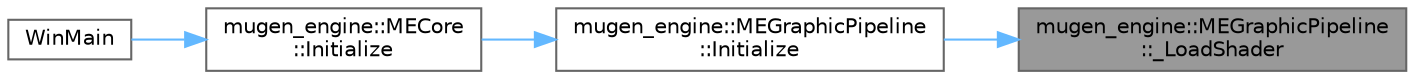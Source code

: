 digraph "mugen_engine::MEGraphicPipeline::_LoadShader"
{
 // LATEX_PDF_SIZE
  bgcolor="transparent";
  edge [fontname=Helvetica,fontsize=10,labelfontname=Helvetica,labelfontsize=10];
  node [fontname=Helvetica,fontsize=10,shape=box,height=0.2,width=0.4];
  rankdir="RL";
  Node1 [id="Node000001",label="mugen_engine::MEGraphicPipeline\l::_LoadShader",height=0.2,width=0.4,color="gray40", fillcolor="grey60", style="filled", fontcolor="black",tooltip="シェーダーの読み込み"];
  Node1 -> Node2 [id="edge1_Node000001_Node000002",dir="back",color="steelblue1",style="solid",tooltip=" "];
  Node2 [id="Node000002",label="mugen_engine::MEGraphicPipeline\l::Initialize",height=0.2,width=0.4,color="grey40", fillcolor="white", style="filled",URL="$classmugen__engine_1_1_m_e_graphic_pipeline.html#ac921b3426c1ae880bb12ea67de2154ae",tooltip="初期化"];
  Node2 -> Node3 [id="edge2_Node000002_Node000003",dir="back",color="steelblue1",style="solid",tooltip=" "];
  Node3 [id="Node000003",label="mugen_engine::MECore\l::Initialize",height=0.2,width=0.4,color="grey40", fillcolor="white", style="filled",URL="$classmugen__engine_1_1_m_e_core.html#a5c11ae146be6ee69d4b66f2f44d1b984",tooltip="最初に必ず呼び出す初期化処理"];
  Node3 -> Node4 [id="edge3_Node000003_Node000004",dir="back",color="steelblue1",style="solid",tooltip=" "];
  Node4 [id="Node000004",label="WinMain",height=0.2,width=0.4,color="grey40", fillcolor="white", style="filled",URL="$main_8cpp.html#aa9f5bde5a38da1ef0ae63e9a5a567411",tooltip=" "];
}
